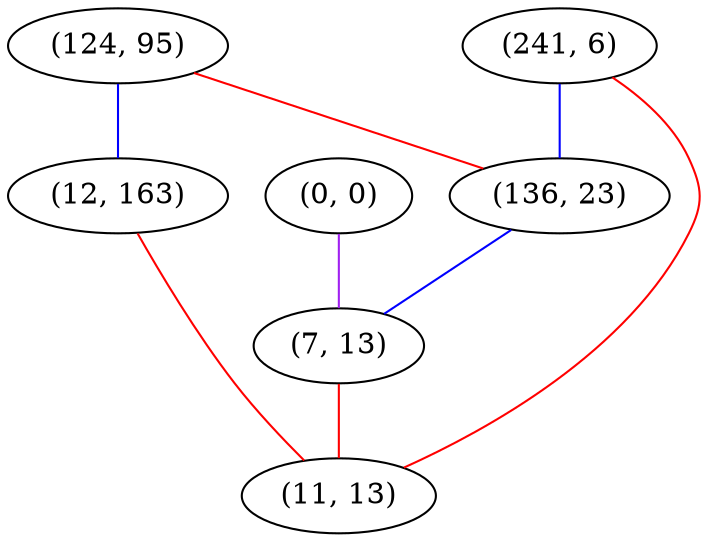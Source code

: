 graph "" {
"(124, 95)";
"(0, 0)";
"(241, 6)";
"(136, 23)";
"(7, 13)";
"(12, 163)";
"(11, 13)";
"(124, 95)" -- "(12, 163)"  [color=blue, key=0, weight=3];
"(124, 95)" -- "(136, 23)"  [color=red, key=0, weight=1];
"(0, 0)" -- "(7, 13)"  [color=purple, key=0, weight=4];
"(241, 6)" -- "(136, 23)"  [color=blue, key=0, weight=3];
"(241, 6)" -- "(11, 13)"  [color=red, key=0, weight=1];
"(136, 23)" -- "(7, 13)"  [color=blue, key=0, weight=3];
"(7, 13)" -- "(11, 13)"  [color=red, key=0, weight=1];
"(12, 163)" -- "(11, 13)"  [color=red, key=0, weight=1];
}
